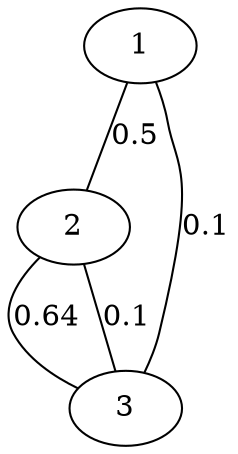 graph G {
	1 -- 2 [label="0.5"];
	1 -- 3 [label="0.1"];
	2 -- 3 [label="0.64"];
	3 -- 2 [label="0.1"];
}
